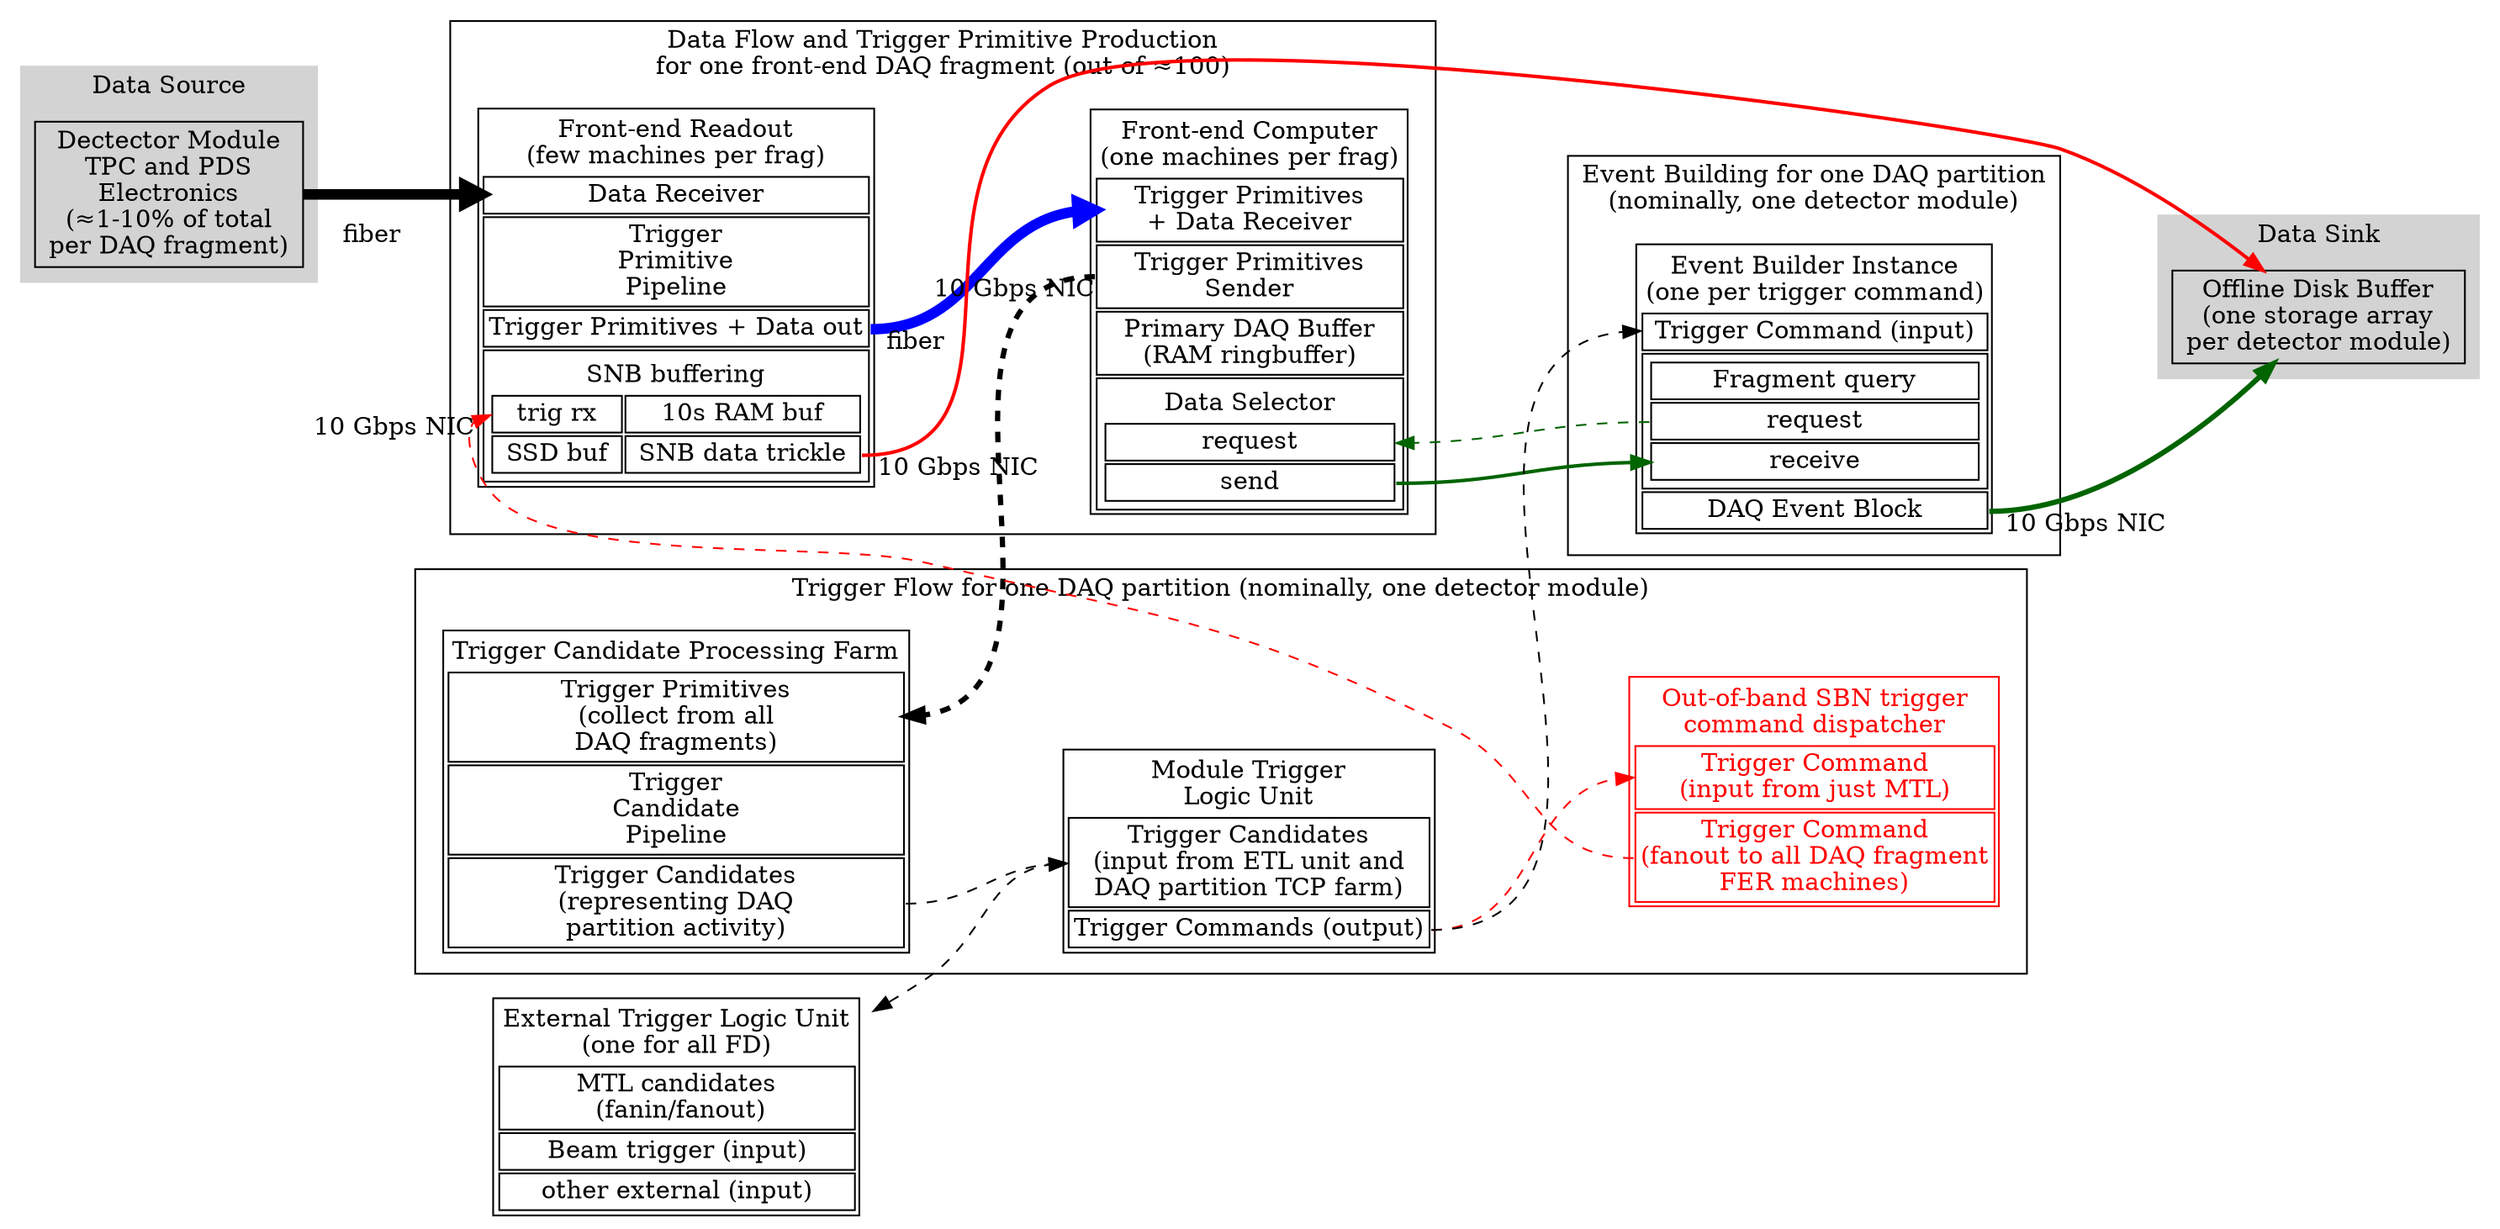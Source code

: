 digraph daqnomhl {
        graph[ranksep=1]
        rankdir=LR;

        node[shape=none];

        subgraph cluster_detector {
                label="Data Source"
                graph[color=lightgray,style=filled];
                ce[shape=box, label="Dectector Module\nTPC and PDS\nElectronics\n(≈1-10% of total\nper DAQ fragment)"];
        }

        subgraph cluster_dataflow {
                label="Data Flow and Trigger Primitive Production\nfor one front-end DAQ fragment (out of ≈100)"
                fer[label=<
<table border="1" cellborder="1">
<tr><td border="0">Front-end Readout<br/>(few machines per frag)</td></tr>
<tr><td port="rx">Data Receiver</td></tr>
<tr><td>Trigger<br/>Primitive<br/>Pipeline</td></tr>
<tr><td port="tx">Trigger Primitives + Data out</td></tr>
<tr><td>
<table border="0" cellborder="1">
<tr><td border="0" colspan="2">SNB buffering</td></tr>
<tr><td port="trigin">trig rx</td><td>10s RAM buf</td></tr>
<tr><td>SSD buf</td><td port="snbout">SNB data trickle</td></tr>
</table>
</td></tr>
</table>
>];
                fec[label=<
<table border="1" cellborder="1">
<tr><td border="0">Front-end Computer<br/>(one machines per frag)</td></tr>
<tr><td port="rx">Trigger Primitives<br/>+ Data Receiver</td></tr>
<tr><td port="trigout">Trigger Primitives<br/>Sender</td></tr>
<tr><td port="ring">Primary DAQ Buffer<br/>(RAM ringbuffer)</td></tr>
<tr><td>
<table border="0" cellborder="1">
<tr><td border="0">Data Selector</td></tr>
<tr><td port="req">request</td></tr>
<tr><td port="send">send</td></tr>
</table>
</td></tr>
</table>
>];
        }
        subgraph cluster_trigflow {
                label="Trigger Flow for one DAQ partition (nominally, one detector module)"
                tcp[label=<
<table border="1" cellborder="1">
<tr><td border="0">Trigger Candidate Processing Farm<br/></td></tr>
<tr><td port="rx">Trigger Primitives<br/>(collect from all<br/>DAQ fragments)</td></tr>
<tr><td>Trigger<br/>Candidate<br/>Pipeline</td></tr>
<tr><td port="tx">Trigger Candidates<br/>(representing DAQ<br/>partition activity)</td></tr>
</table>
                    >];
                mtl[label=<
<table border="1" cellborder="1">
<tr><td border="0">Module Trigger<br/>Logic Unit</td></tr>
<tr><td port="rx">Trigger Candidates<br/>(input from ETL unit and<br/>DAQ partition TCP farm)</td></tr>
<tr><td port="tx">Trigger Commands (output)</td></tr>
</table>
                    >];

                oob[fontcolor=red, color=red,label=<
<table border="1" cellborder="1">
<tr><td border="0">Out-of-band SBN trigger<br/>command dispatcher</td></tr>
<tr><td port="rx">Trigger Command<br/>(input from just MTL)</td></tr>
<tr><td port="tx">Trigger Command<br/>(fanout to all DAQ fragment<br/>FER machines)</td></tr>
</table>
                    >];
        }
        subgraph cluster_backend {
                label="Event Building for one DAQ partition\n(nominally, one detector module)";
                eb[label=<
<table border="1" cellborder="1">
<tr><td border="0">Event Builder Instance<br/>(one per trigger command)</td></tr>
<tr><td port="rx">Trigger Command (input)</td></tr>
<tr><td>
<table border="0" cellborder="1">
<tr><td >Fragment query</td></tr>
<tr><td port="req">request</td></tr>
<tr><td port="ret">receive</td></tr>
</table>
</td></tr>
<tr><td port="tx">DAQ Event Block</td></tr>
</table>
                   >];
           }
           gtl[label=<
<table border="1" cellborder="1">
<tr><td border="0">External Trigger Logic Unit<br/>(one for all FD)</td></tr>
<tr><td port="fan">MTL candidates<br/> (fanin/fanout)</td></tr>
<tr><td port="beam">Beam trigger (input)</td></tr>
<tr><td port="etc">other external (input)</td></tr>
</table>
>];
        subgraph cluster_offline {
                label="Data Sink"
                graph[color=lightgray,style=filled];
                dsk[shape=box,
                    label="Offline Disk Buffer\n(one storage array\nper detector module)"];
        }

           

        // full data
        edge[penwidth=6, style=solid];
        ce->fer:rx[color=black,taillabel="\n     fiber"];
        fer:tx->fec:rx[color=blue,taillabel="  fiber"];

        // select fragment data
        edge[penwidth=1, style=solid, color=darkgreen];
        eb:req->fec:req[style=dashed];
        fec:send->eb:ret[penwidth=2];

        // select whole-module data
        edge[penwidth=3, style=solid, color=black];
        eb:tx->dsk[taillabel="  10 Gbps NIC",color=darkgreen];
        fer:snbout->dsk[taillabel="  10 Gbps NIC",color=red,penwidth=2];

        // trig prim
        edge[penwidth=3, style=dashed];
        fec:trigout->tcp:rx[taillabel="  10 Gbps NIC"];

        // trig cand
        edge[penwidth=1, style=dashed];
        tcp:tx->mtl:rx;

        gtl:rxtx->mtl:rx[dir=both];

        // trig command
        mtl:tx->eb:rx;

        // snb trig
        edge[penwidth=1, style=dashed, color=red,weight=0.1];
        mtl:tx->oob:rx;
        oob:tx->fer:trigin[headlabel="10 Gbps NIC  "];
        
        
        
}
